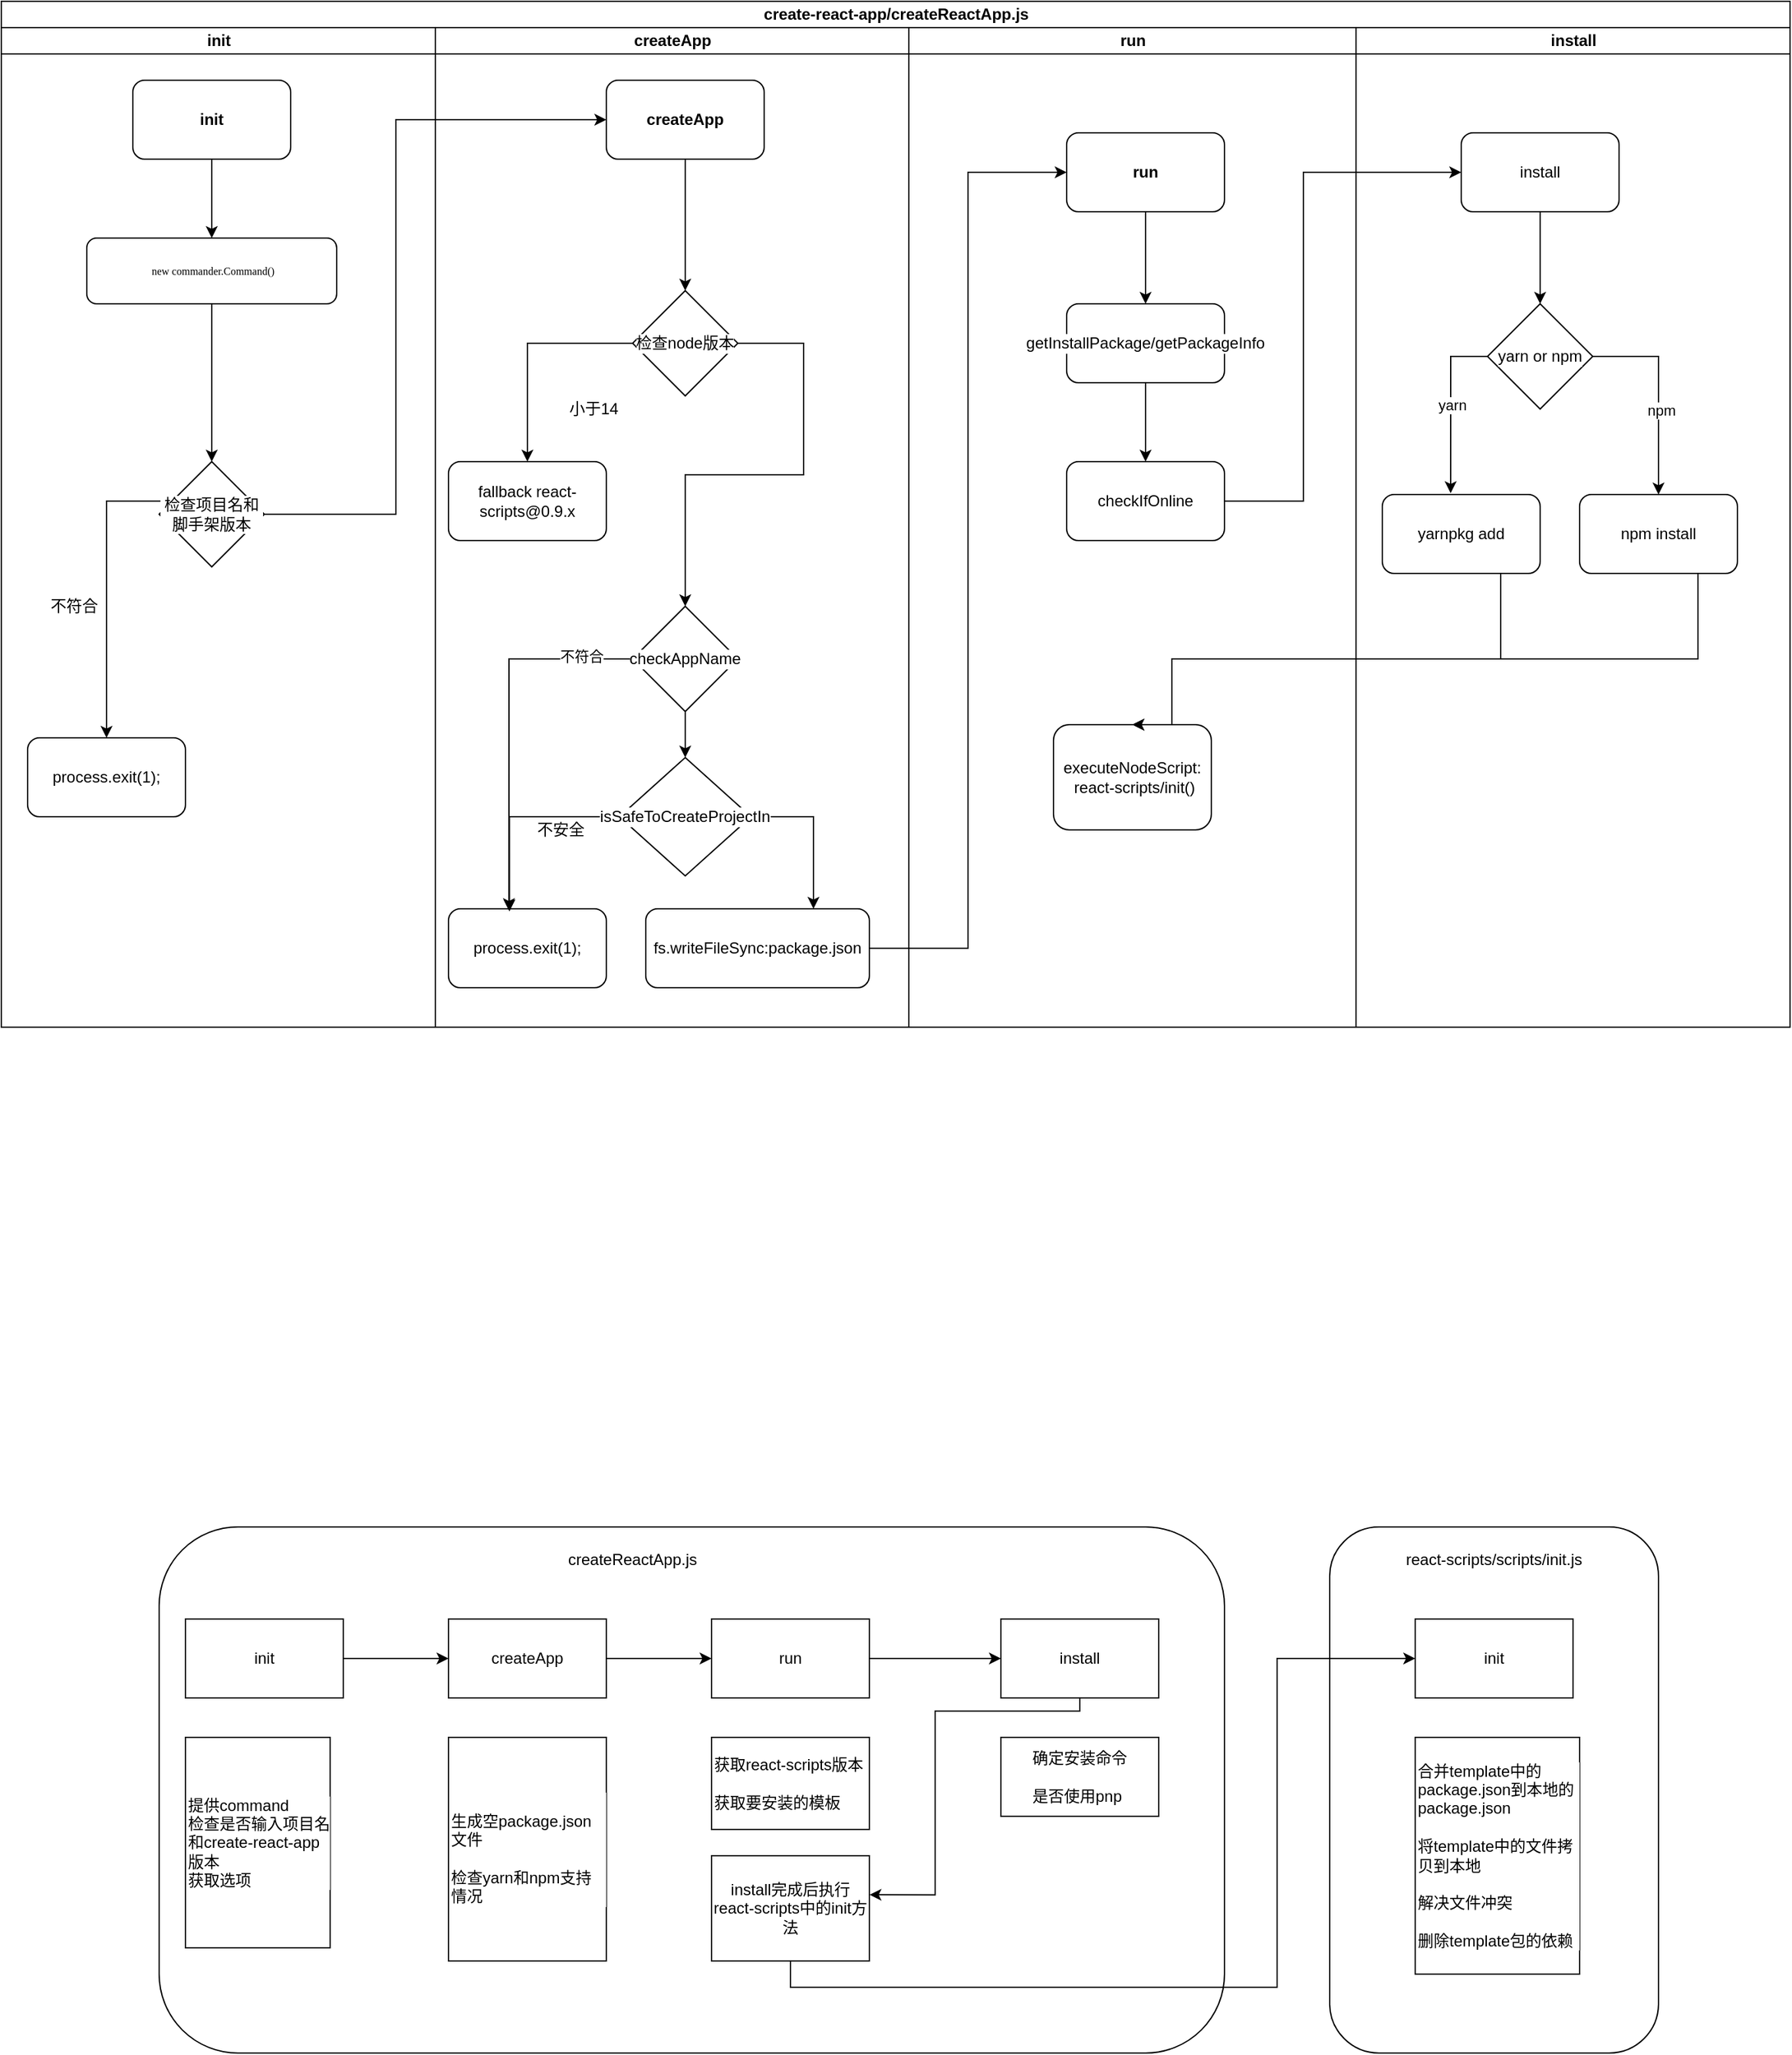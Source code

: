 <mxfile version="15.5.9" type="github">
  <diagram name="Page-1" id="74e2e168-ea6b-b213-b513-2b3c1d86103e">
    <mxGraphModel dx="1959" dy="662" grid="1" gridSize="10" guides="1" tooltips="1" connect="1" arrows="1" fold="1" page="1" pageScale="1" pageWidth="1100" pageHeight="850" background="none" math="0" shadow="0">
      <root>
        <mxCell id="0" />
        <mxCell id="1" parent="0" />
        <mxCell id="z6YjeSEmc34uNPCmeLSA-94" value="" style="rounded=1;whiteSpace=wrap;html=1;labelBackgroundColor=#FFFFFF;align=left;" vertex="1" parent="1">
          <mxGeometry x="680" y="1190" width="250" height="400" as="geometry" />
        </mxCell>
        <mxCell id="z6YjeSEmc34uNPCmeLSA-79" value="" style="rounded=1;whiteSpace=wrap;html=1;labelBackgroundColor=#FFFFFF;" vertex="1" parent="1">
          <mxGeometry x="-210" y="1190" width="810" height="400" as="geometry" />
        </mxCell>
        <mxCell id="77e6c97f196da883-1" value="&lt;span style=&quot;font-family: &amp;#34;helvetica&amp;#34; ; font-size: 12px&quot;&gt;create-react-app/createReactApp.js&lt;/span&gt;" style="swimlane;html=1;childLayout=stackLayout;startSize=20;rounded=0;shadow=0;labelBackgroundColor=none;strokeWidth=1;fontFamily=Verdana;fontSize=8;align=center;" parent="1" vertex="1">
          <mxGeometry x="-330" y="30" width="1360" height="780" as="geometry">
            <mxRectangle x="70" y="40" width="60" height="20" as="alternateBounds" />
          </mxGeometry>
        </mxCell>
        <mxCell id="77e6c97f196da883-2" value="init" style="swimlane;html=1;startSize=20;" parent="77e6c97f196da883-1" vertex="1">
          <mxGeometry y="20" width="330" height="760" as="geometry">
            <mxRectangle y="20" width="30" height="730" as="alternateBounds" />
          </mxGeometry>
        </mxCell>
        <mxCell id="z6YjeSEmc34uNPCmeLSA-3" value="" style="edgeStyle=orthogonalEdgeStyle;rounded=0;orthogonalLoop=1;jettySize=auto;html=1;" edge="1" parent="77e6c97f196da883-2" source="77e6c97f196da883-8" target="z6YjeSEmc34uNPCmeLSA-2">
          <mxGeometry relative="1" as="geometry" />
        </mxCell>
        <object label="&lt;span style=&quot;font-size: 8px&quot;&gt;&amp;nbsp;new commander.Command()&lt;/span&gt;" id="77e6c97f196da883-8">
          <mxCell style="rounded=1;whiteSpace=wrap;html=1;shadow=0;labelBackgroundColor=none;strokeWidth=1;fontFamily=Verdana;fontSize=8;align=center;" parent="77e6c97f196da883-2" vertex="1">
            <mxGeometry x="65" y="160" width="190" height="50" as="geometry" />
          </mxCell>
        </object>
        <mxCell id="z6YjeSEmc34uNPCmeLSA-51" style="edgeStyle=orthogonalEdgeStyle;rounded=0;orthogonalLoop=1;jettySize=auto;html=1;entryX=0.5;entryY=0;entryDx=0;entryDy=0;" edge="1" parent="77e6c97f196da883-2" source="z6YjeSEmc34uNPCmeLSA-2" target="z6YjeSEmc34uNPCmeLSA-4">
          <mxGeometry relative="1" as="geometry">
            <Array as="points">
              <mxPoint x="80" y="360" />
              <mxPoint x="80" y="540" />
            </Array>
          </mxGeometry>
        </mxCell>
        <mxCell id="z6YjeSEmc34uNPCmeLSA-2" value="检查项目名和脚手架版本" style="rhombus;whiteSpace=wrap;html=1;labelBackgroundColor=#FFFFFF;" vertex="1" parent="77e6c97f196da883-2">
          <mxGeometry x="120" y="330" width="80" height="80" as="geometry" />
        </mxCell>
        <mxCell id="z6YjeSEmc34uNPCmeLSA-4" value="process.exit(1);" style="rounded=1;whiteSpace=wrap;html=1;labelBackgroundColor=#FFFFFF;" vertex="1" parent="77e6c97f196da883-2">
          <mxGeometry x="20" y="540" width="120" height="60" as="geometry" />
        </mxCell>
        <mxCell id="z6YjeSEmc34uNPCmeLSA-8" style="edgeStyle=orthogonalEdgeStyle;rounded=0;orthogonalLoop=1;jettySize=auto;html=1;entryX=0.5;entryY=0;entryDx=0;entryDy=0;" edge="1" parent="77e6c97f196da883-2" source="z6YjeSEmc34uNPCmeLSA-7" target="77e6c97f196da883-8">
          <mxGeometry relative="1" as="geometry" />
        </mxCell>
        <mxCell id="z6YjeSEmc34uNPCmeLSA-7" value="&lt;b&gt;init&lt;/b&gt;" style="rounded=1;whiteSpace=wrap;html=1;labelBackgroundColor=#FFFFFF;" vertex="1" parent="77e6c97f196da883-2">
          <mxGeometry x="100" y="40" width="120" height="60" as="geometry" />
        </mxCell>
        <mxCell id="z6YjeSEmc34uNPCmeLSA-49" value="不符合" style="text;html=1;align=center;verticalAlign=middle;resizable=0;points=[];autosize=1;strokeColor=none;fillColor=none;" vertex="1" parent="77e6c97f196da883-2">
          <mxGeometry x="30" y="430" width="50" height="20" as="geometry" />
        </mxCell>
        <mxCell id="77e6c97f196da883-4" value="createApp" style="swimlane;html=1;startSize=20;" parent="77e6c97f196da883-1" vertex="1">
          <mxGeometry x="330" y="20" width="360" height="760" as="geometry" />
        </mxCell>
        <mxCell id="z6YjeSEmc34uNPCmeLSA-53" style="edgeStyle=orthogonalEdgeStyle;rounded=0;orthogonalLoop=1;jettySize=auto;html=1;entryX=0.5;entryY=0;entryDx=0;entryDy=0;" edge="1" parent="77e6c97f196da883-4" source="z6YjeSEmc34uNPCmeLSA-25" target="z6YjeSEmc34uNPCmeLSA-26">
          <mxGeometry relative="1" as="geometry" />
        </mxCell>
        <mxCell id="z6YjeSEmc34uNPCmeLSA-25" value="&lt;b&gt;createApp&lt;/b&gt;" style="rounded=1;whiteSpace=wrap;html=1;labelBackgroundColor=#FFFFFF;" vertex="1" parent="77e6c97f196da883-4">
          <mxGeometry x="130" y="40" width="120" height="60" as="geometry" />
        </mxCell>
        <mxCell id="z6YjeSEmc34uNPCmeLSA-29" style="edgeStyle=orthogonalEdgeStyle;rounded=0;orthogonalLoop=1;jettySize=auto;html=1;entryX=0.5;entryY=0;entryDx=0;entryDy=0;" edge="1" parent="77e6c97f196da883-4" source="z6YjeSEmc34uNPCmeLSA-26" target="z6YjeSEmc34uNPCmeLSA-30">
          <mxGeometry relative="1" as="geometry">
            <mxPoint x="80" y="280" as="targetPoint" />
            <Array as="points">
              <mxPoint x="70" y="240" />
            </Array>
          </mxGeometry>
        </mxCell>
        <mxCell id="z6YjeSEmc34uNPCmeLSA-56" style="edgeStyle=orthogonalEdgeStyle;rounded=0;orthogonalLoop=1;jettySize=auto;html=1;entryX=0.5;entryY=0;entryDx=0;entryDy=0;" edge="1" parent="77e6c97f196da883-4" source="z6YjeSEmc34uNPCmeLSA-26" target="z6YjeSEmc34uNPCmeLSA-58">
          <mxGeometry relative="1" as="geometry">
            <mxPoint x="280" y="330" as="targetPoint" />
            <Array as="points">
              <mxPoint x="280" y="240" />
              <mxPoint x="280" y="340" />
              <mxPoint x="190" y="340" />
            </Array>
          </mxGeometry>
        </mxCell>
        <mxCell id="z6YjeSEmc34uNPCmeLSA-26" value="检查node版本" style="rhombus;whiteSpace=wrap;html=1;labelBackgroundColor=#FFFFFF;" vertex="1" parent="77e6c97f196da883-4">
          <mxGeometry x="150" y="200" width="80" height="80" as="geometry" />
        </mxCell>
        <mxCell id="z6YjeSEmc34uNPCmeLSA-30" value="&lt;span&gt;fallback react-scripts@0.9.x&lt;/span&gt;" style="rounded=1;whiteSpace=wrap;html=1;labelBackgroundColor=#FFFFFF;" vertex="1" parent="77e6c97f196da883-4">
          <mxGeometry x="10" y="330" width="120" height="60" as="geometry" />
        </mxCell>
        <mxCell id="z6YjeSEmc34uNPCmeLSA-33" value="&lt;span&gt;process.exit(1);&lt;/span&gt;" style="rounded=1;whiteSpace=wrap;html=1;labelBackgroundColor=#FFFFFF;" vertex="1" parent="77e6c97f196da883-4">
          <mxGeometry x="10" y="670" width="120" height="60" as="geometry" />
        </mxCell>
        <mxCell id="z6YjeSEmc34uNPCmeLSA-64" style="edgeStyle=orthogonalEdgeStyle;rounded=0;orthogonalLoop=1;jettySize=auto;html=1;entryX=0.386;entryY=0.033;entryDx=0;entryDy=0;entryPerimeter=0;" edge="1" parent="77e6c97f196da883-4" source="z6YjeSEmc34uNPCmeLSA-35" target="z6YjeSEmc34uNPCmeLSA-33">
          <mxGeometry relative="1" as="geometry" />
        </mxCell>
        <mxCell id="z6YjeSEmc34uNPCmeLSA-67" style="edgeStyle=orthogonalEdgeStyle;rounded=0;orthogonalLoop=1;jettySize=auto;html=1;entryX=0.75;entryY=0;entryDx=0;entryDy=0;" edge="1" parent="77e6c97f196da883-4" source="z6YjeSEmc34uNPCmeLSA-35" target="z6YjeSEmc34uNPCmeLSA-36">
          <mxGeometry relative="1" as="geometry">
            <Array as="points">
              <mxPoint x="288" y="600" />
            </Array>
          </mxGeometry>
        </mxCell>
        <mxCell id="z6YjeSEmc34uNPCmeLSA-35" value="&lt;span&gt;isSafeToCreateProjectIn&lt;/span&gt;" style="rhombus;whiteSpace=wrap;html=1;labelBackgroundColor=#FFFFFF;" vertex="1" parent="77e6c97f196da883-4">
          <mxGeometry x="140" y="555" width="100" height="90" as="geometry" />
        </mxCell>
        <mxCell id="z6YjeSEmc34uNPCmeLSA-36" value="fs.writeFileSync:package.json" style="rounded=1;whiteSpace=wrap;html=1;labelBackgroundColor=#FFFFFF;" vertex="1" parent="77e6c97f196da883-4">
          <mxGeometry x="160" y="670" width="170" height="60" as="geometry" />
        </mxCell>
        <mxCell id="z6YjeSEmc34uNPCmeLSA-59" style="edgeStyle=orthogonalEdgeStyle;rounded=0;orthogonalLoop=1;jettySize=auto;html=1;entryX=0.383;entryY=0.017;entryDx=0;entryDy=0;entryPerimeter=0;" edge="1" parent="77e6c97f196da883-4" source="z6YjeSEmc34uNPCmeLSA-58" target="z6YjeSEmc34uNPCmeLSA-33">
          <mxGeometry relative="1" as="geometry" />
        </mxCell>
        <mxCell id="z6YjeSEmc34uNPCmeLSA-60" value="不符合" style="edgeLabel;html=1;align=center;verticalAlign=middle;resizable=0;points=[];" vertex="1" connectable="0" parent="z6YjeSEmc34uNPCmeLSA-59">
          <mxGeometry x="-0.722" y="-2" relative="1" as="geometry">
            <mxPoint as="offset" />
          </mxGeometry>
        </mxCell>
        <mxCell id="z6YjeSEmc34uNPCmeLSA-61" style="edgeStyle=orthogonalEdgeStyle;rounded=0;orthogonalLoop=1;jettySize=auto;html=1;entryX=0.5;entryY=0;entryDx=0;entryDy=0;" edge="1" parent="77e6c97f196da883-4" source="z6YjeSEmc34uNPCmeLSA-58" target="z6YjeSEmc34uNPCmeLSA-35">
          <mxGeometry relative="1" as="geometry" />
        </mxCell>
        <mxCell id="z6YjeSEmc34uNPCmeLSA-58" value="&lt;span&gt;checkAppName&lt;/span&gt;" style="rhombus;whiteSpace=wrap;html=1;labelBackgroundColor=#FFFFFF;" vertex="1" parent="77e6c97f196da883-4">
          <mxGeometry x="150" y="440" width="80" height="80" as="geometry" />
        </mxCell>
        <mxCell id="z6YjeSEmc34uNPCmeLSA-65" value="不安全" style="text;html=1;align=center;verticalAlign=middle;resizable=0;points=[];autosize=1;strokeColor=none;fillColor=none;" vertex="1" parent="77e6c97f196da883-4">
          <mxGeometry x="70" y="600" width="50" height="20" as="geometry" />
        </mxCell>
        <mxCell id="77e6c97f196da883-5" value="run" style="swimlane;html=1;startSize=20;" parent="77e6c97f196da883-1" vertex="1">
          <mxGeometry x="690" y="20" width="340" height="760" as="geometry" />
        </mxCell>
        <mxCell id="z6YjeSEmc34uNPCmeLSA-69" style="edgeStyle=orthogonalEdgeStyle;rounded=0;orthogonalLoop=1;jettySize=auto;html=1;" edge="1" parent="77e6c97f196da883-5" source="z6YjeSEmc34uNPCmeLSA-37" target="z6YjeSEmc34uNPCmeLSA-38">
          <mxGeometry relative="1" as="geometry" />
        </mxCell>
        <mxCell id="z6YjeSEmc34uNPCmeLSA-37" value="&lt;b&gt;run&lt;/b&gt;" style="rounded=1;whiteSpace=wrap;html=1;labelBackgroundColor=#FFFFFF;" vertex="1" parent="77e6c97f196da883-5">
          <mxGeometry x="120" y="80" width="120" height="60" as="geometry" />
        </mxCell>
        <mxCell id="z6YjeSEmc34uNPCmeLSA-70" style="edgeStyle=orthogonalEdgeStyle;rounded=0;orthogonalLoop=1;jettySize=auto;html=1;entryX=0.5;entryY=0;entryDx=0;entryDy=0;" edge="1" parent="77e6c97f196da883-5" source="z6YjeSEmc34uNPCmeLSA-38" target="z6YjeSEmc34uNPCmeLSA-39">
          <mxGeometry relative="1" as="geometry" />
        </mxCell>
        <mxCell id="z6YjeSEmc34uNPCmeLSA-38" value="getInstallPackage/getPackageInfo" style="rounded=1;whiteSpace=wrap;html=1;labelBackgroundColor=#FFFFFF;" vertex="1" parent="77e6c97f196da883-5">
          <mxGeometry x="120" y="210" width="120" height="60" as="geometry" />
        </mxCell>
        <mxCell id="z6YjeSEmc34uNPCmeLSA-39" value="checkIfOnline" style="rounded=1;whiteSpace=wrap;html=1;labelBackgroundColor=#FFFFFF;" vertex="1" parent="77e6c97f196da883-5">
          <mxGeometry x="120" y="330" width="120" height="60" as="geometry" />
        </mxCell>
        <mxCell id="z6YjeSEmc34uNPCmeLSA-43" value="executeNodeScript:&lt;br&gt;&amp;nbsp;react-scripts/init()" style="rounded=1;whiteSpace=wrap;html=1;labelBackgroundColor=#FFFFFF;" vertex="1" parent="77e6c97f196da883-5">
          <mxGeometry x="110" y="530" width="120" height="80" as="geometry" />
        </mxCell>
        <mxCell id="77e6c97f196da883-6" value="install" style="swimlane;html=1;startSize=20;" parent="77e6c97f196da883-1" vertex="1">
          <mxGeometry x="1030" y="20" width="330" height="760" as="geometry" />
        </mxCell>
        <mxCell id="z6YjeSEmc34uNPCmeLSA-71" style="edgeStyle=orthogonalEdgeStyle;rounded=0;orthogonalLoop=1;jettySize=auto;html=1;entryX=0.5;entryY=0;entryDx=0;entryDy=0;" edge="1" parent="77e6c97f196da883-6" source="z6YjeSEmc34uNPCmeLSA-40" target="z6YjeSEmc34uNPCmeLSA-44">
          <mxGeometry relative="1" as="geometry" />
        </mxCell>
        <mxCell id="z6YjeSEmc34uNPCmeLSA-40" value="install" style="rounded=1;whiteSpace=wrap;html=1;labelBackgroundColor=#FFFFFF;" vertex="1" parent="77e6c97f196da883-6">
          <mxGeometry x="80" y="80" width="120" height="60" as="geometry" />
        </mxCell>
        <mxCell id="z6YjeSEmc34uNPCmeLSA-72" style="edgeStyle=orthogonalEdgeStyle;rounded=0;orthogonalLoop=1;jettySize=auto;html=1;entryX=0.433;entryY=-0.017;entryDx=0;entryDy=0;entryPerimeter=0;" edge="1" parent="77e6c97f196da883-6" source="z6YjeSEmc34uNPCmeLSA-44" target="z6YjeSEmc34uNPCmeLSA-45">
          <mxGeometry relative="1" as="geometry">
            <Array as="points">
              <mxPoint x="72" y="250" />
            </Array>
          </mxGeometry>
        </mxCell>
        <mxCell id="z6YjeSEmc34uNPCmeLSA-74" value="yarn" style="edgeLabel;html=1;align=center;verticalAlign=middle;resizable=0;points=[];" vertex="1" connectable="0" parent="z6YjeSEmc34uNPCmeLSA-72">
          <mxGeometry x="-0.015" y="1" relative="1" as="geometry">
            <mxPoint as="offset" />
          </mxGeometry>
        </mxCell>
        <mxCell id="z6YjeSEmc34uNPCmeLSA-73" style="edgeStyle=orthogonalEdgeStyle;rounded=0;orthogonalLoop=1;jettySize=auto;html=1;entryX=0.5;entryY=0;entryDx=0;entryDy=0;" edge="1" parent="77e6c97f196da883-6" source="z6YjeSEmc34uNPCmeLSA-44" target="z6YjeSEmc34uNPCmeLSA-46">
          <mxGeometry relative="1" as="geometry">
            <Array as="points">
              <mxPoint x="230" y="250" />
            </Array>
          </mxGeometry>
        </mxCell>
        <mxCell id="z6YjeSEmc34uNPCmeLSA-75" value="npm" style="edgeLabel;html=1;align=center;verticalAlign=middle;resizable=0;points=[];" vertex="1" connectable="0" parent="z6YjeSEmc34uNPCmeLSA-73">
          <mxGeometry x="0.174" y="2" relative="1" as="geometry">
            <mxPoint as="offset" />
          </mxGeometry>
        </mxCell>
        <mxCell id="z6YjeSEmc34uNPCmeLSA-44" value="yarn or npm" style="rhombus;whiteSpace=wrap;html=1;labelBackgroundColor=#FFFFFF;" vertex="1" parent="77e6c97f196da883-6">
          <mxGeometry x="100" y="210" width="80" height="80" as="geometry" />
        </mxCell>
        <mxCell id="z6YjeSEmc34uNPCmeLSA-45" value="yarnpkg add" style="rounded=1;whiteSpace=wrap;html=1;labelBackgroundColor=#FFFFFF;" vertex="1" parent="77e6c97f196da883-6">
          <mxGeometry x="20" y="355" width="120" height="60" as="geometry" />
        </mxCell>
        <mxCell id="z6YjeSEmc34uNPCmeLSA-46" value="npm install" style="rounded=1;whiteSpace=wrap;html=1;labelBackgroundColor=#FFFFFF;" vertex="1" parent="77e6c97f196da883-6">
          <mxGeometry x="170" y="355" width="120" height="60" as="geometry" />
        </mxCell>
        <mxCell id="z6YjeSEmc34uNPCmeLSA-42" style="edgeStyle=orthogonalEdgeStyle;rounded=0;orthogonalLoop=1;jettySize=auto;html=1;entryX=0;entryY=0.5;entryDx=0;entryDy=0;" edge="1" parent="77e6c97f196da883-1" source="z6YjeSEmc34uNPCmeLSA-39" target="z6YjeSEmc34uNPCmeLSA-40">
          <mxGeometry relative="1" as="geometry">
            <Array as="points">
              <mxPoint x="990" y="380" />
              <mxPoint x="990" y="130" />
            </Array>
          </mxGeometry>
        </mxCell>
        <mxCell id="z6YjeSEmc34uNPCmeLSA-52" style="edgeStyle=orthogonalEdgeStyle;rounded=0;orthogonalLoop=1;jettySize=auto;html=1;entryX=0;entryY=0.5;entryDx=0;entryDy=0;" edge="1" parent="77e6c97f196da883-1" source="z6YjeSEmc34uNPCmeLSA-2" target="z6YjeSEmc34uNPCmeLSA-25">
          <mxGeometry relative="1" as="geometry">
            <Array as="points">
              <mxPoint x="300" y="390" />
              <mxPoint x="300" y="90" />
            </Array>
          </mxGeometry>
        </mxCell>
        <mxCell id="z6YjeSEmc34uNPCmeLSA-68" style="edgeStyle=orthogonalEdgeStyle;rounded=0;orthogonalLoop=1;jettySize=auto;html=1;entryX=0;entryY=0.5;entryDx=0;entryDy=0;" edge="1" parent="77e6c97f196da883-1" source="z6YjeSEmc34uNPCmeLSA-36" target="z6YjeSEmc34uNPCmeLSA-37">
          <mxGeometry relative="1" as="geometry" />
        </mxCell>
        <mxCell id="z6YjeSEmc34uNPCmeLSA-76" style="edgeStyle=orthogonalEdgeStyle;rounded=0;orthogonalLoop=1;jettySize=auto;html=1;entryX=0.5;entryY=0;entryDx=0;entryDy=0;" edge="1" parent="77e6c97f196da883-1" source="z6YjeSEmc34uNPCmeLSA-45" target="z6YjeSEmc34uNPCmeLSA-43">
          <mxGeometry relative="1" as="geometry">
            <Array as="points">
              <mxPoint x="1140" y="500" />
              <mxPoint x="890" y="500" />
            </Array>
          </mxGeometry>
        </mxCell>
        <mxCell id="z6YjeSEmc34uNPCmeLSA-77" style="edgeStyle=orthogonalEdgeStyle;rounded=0;orthogonalLoop=1;jettySize=auto;html=1;entryX=0.5;entryY=0;entryDx=0;entryDy=0;" edge="1" parent="77e6c97f196da883-1" source="z6YjeSEmc34uNPCmeLSA-46" target="z6YjeSEmc34uNPCmeLSA-43">
          <mxGeometry relative="1" as="geometry">
            <Array as="points">
              <mxPoint x="1290" y="500" />
              <mxPoint x="890" y="500" />
            </Array>
          </mxGeometry>
        </mxCell>
        <mxCell id="z6YjeSEmc34uNPCmeLSA-54" value="小于14" style="text;html=1;align=center;verticalAlign=middle;resizable=0;points=[];autosize=1;strokeColor=none;fillColor=none;" vertex="1" parent="1">
          <mxGeometry x="95" y="330" width="50" height="20" as="geometry" />
        </mxCell>
        <mxCell id="z6YjeSEmc34uNPCmeLSA-84" style="edgeStyle=orthogonalEdgeStyle;rounded=0;orthogonalLoop=1;jettySize=auto;html=1;entryX=0;entryY=0.5;entryDx=0;entryDy=0;" edge="1" parent="1" source="z6YjeSEmc34uNPCmeLSA-78" target="z6YjeSEmc34uNPCmeLSA-82">
          <mxGeometry relative="1" as="geometry" />
        </mxCell>
        <mxCell id="z6YjeSEmc34uNPCmeLSA-78" value="init" style="rounded=0;whiteSpace=wrap;html=1;labelBackgroundColor=#FFFFFF;" vertex="1" parent="1">
          <mxGeometry x="-190" y="1260" width="120" height="60" as="geometry" />
        </mxCell>
        <mxCell id="z6YjeSEmc34uNPCmeLSA-81" value="createReactApp.js" style="text;html=1;strokeColor=none;fillColor=none;align=center;verticalAlign=middle;whiteSpace=wrap;rounded=0;labelBackgroundColor=#FFFFFF;" vertex="1" parent="1">
          <mxGeometry x="120" y="1200" width="60" height="30" as="geometry" />
        </mxCell>
        <mxCell id="z6YjeSEmc34uNPCmeLSA-87" style="edgeStyle=orthogonalEdgeStyle;rounded=0;orthogonalLoop=1;jettySize=auto;html=1;entryX=0;entryY=0.5;entryDx=0;entryDy=0;" edge="1" parent="1" source="z6YjeSEmc34uNPCmeLSA-82" target="z6YjeSEmc34uNPCmeLSA-86">
          <mxGeometry relative="1" as="geometry" />
        </mxCell>
        <mxCell id="z6YjeSEmc34uNPCmeLSA-82" value="createApp" style="rounded=0;whiteSpace=wrap;html=1;labelBackgroundColor=#FFFFFF;" vertex="1" parent="1">
          <mxGeometry x="10" y="1260" width="120" height="60" as="geometry" />
        </mxCell>
        <mxCell id="z6YjeSEmc34uNPCmeLSA-83" value="&lt;span&gt;提供command&lt;br&gt;检查是否输入项目名和create-react-app版本&lt;br&gt;获取选项&lt;/span&gt;" style="rounded=0;whiteSpace=wrap;html=1;labelBackgroundColor=#FFFFFF;align=left;" vertex="1" parent="1">
          <mxGeometry x="-190" y="1350" width="110" height="160" as="geometry" />
        </mxCell>
        <mxCell id="z6YjeSEmc34uNPCmeLSA-85" value="&lt;br&gt;&lt;div&gt;&lt;div&gt;生成空package.json文件&lt;/div&gt;&lt;div&gt;&lt;br&gt;&lt;/div&gt;&lt;div&gt;检查yarn和npm支持情况&lt;/div&gt;&lt;/div&gt;" style="rounded=0;whiteSpace=wrap;html=1;labelBackgroundColor=#FFFFFF;align=left;" vertex="1" parent="1">
          <mxGeometry x="10" y="1350" width="120" height="170" as="geometry" />
        </mxCell>
        <mxCell id="z6YjeSEmc34uNPCmeLSA-90" style="edgeStyle=orthogonalEdgeStyle;rounded=0;orthogonalLoop=1;jettySize=auto;html=1;entryX=0;entryY=0.5;entryDx=0;entryDy=0;" edge="1" parent="1" source="z6YjeSEmc34uNPCmeLSA-86" target="z6YjeSEmc34uNPCmeLSA-89">
          <mxGeometry relative="1" as="geometry" />
        </mxCell>
        <mxCell id="z6YjeSEmc34uNPCmeLSA-86" value="run" style="rounded=0;whiteSpace=wrap;html=1;labelBackgroundColor=#FFFFFF;align=center;" vertex="1" parent="1">
          <mxGeometry x="210" y="1260" width="120" height="60" as="geometry" />
        </mxCell>
        <mxCell id="z6YjeSEmc34uNPCmeLSA-88" value="获取react-scripts版本&lt;br&gt;&lt;br&gt;获取要安装的模板" style="rounded=0;whiteSpace=wrap;html=1;labelBackgroundColor=#FFFFFF;align=left;" vertex="1" parent="1">
          <mxGeometry x="210" y="1350" width="120" height="70" as="geometry" />
        </mxCell>
        <mxCell id="z6YjeSEmc34uNPCmeLSA-93" style="edgeStyle=orthogonalEdgeStyle;rounded=0;orthogonalLoop=1;jettySize=auto;html=1;entryX=1.001;entryY=0.371;entryDx=0;entryDy=0;entryPerimeter=0;" edge="1" parent="1" source="z6YjeSEmc34uNPCmeLSA-89" target="z6YjeSEmc34uNPCmeLSA-91">
          <mxGeometry relative="1" as="geometry">
            <Array as="points">
              <mxPoint x="490" y="1330" />
              <mxPoint x="380" y="1330" />
              <mxPoint x="380" y="1470" />
            </Array>
          </mxGeometry>
        </mxCell>
        <mxCell id="z6YjeSEmc34uNPCmeLSA-89" value="install" style="rounded=0;whiteSpace=wrap;html=1;labelBackgroundColor=#FFFFFF;align=center;" vertex="1" parent="1">
          <mxGeometry x="430" y="1260" width="120" height="60" as="geometry" />
        </mxCell>
        <mxCell id="z6YjeSEmc34uNPCmeLSA-101" style="edgeStyle=orthogonalEdgeStyle;rounded=0;orthogonalLoop=1;jettySize=auto;html=1;entryX=0;entryY=0.5;entryDx=0;entryDy=0;" edge="1" parent="1" source="z6YjeSEmc34uNPCmeLSA-91" target="z6YjeSEmc34uNPCmeLSA-95">
          <mxGeometry relative="1" as="geometry">
            <Array as="points">
              <mxPoint x="270" y="1540" />
              <mxPoint x="640" y="1540" />
              <mxPoint x="640" y="1290" />
            </Array>
          </mxGeometry>
        </mxCell>
        <mxCell id="z6YjeSEmc34uNPCmeLSA-91" value="&lt;span style=&quot;text-align: left&quot;&gt;install完成后执行react-scripts中的init方法&lt;/span&gt;" style="rounded=0;whiteSpace=wrap;html=1;labelBackgroundColor=#FFFFFF;align=center;" vertex="1" parent="1">
          <mxGeometry x="210" y="1440" width="120" height="80" as="geometry" />
        </mxCell>
        <mxCell id="z6YjeSEmc34uNPCmeLSA-92" value="&lt;div style=&quot;text-align: left&quot;&gt;确定安装命令&lt;/div&gt;&lt;div style=&quot;text-align: left&quot;&gt;&lt;br&gt;&lt;/div&gt;&lt;div style=&quot;text-align: left&quot;&gt;是否使用pnp&lt;/div&gt;" style="rounded=0;whiteSpace=wrap;html=1;labelBackgroundColor=#FFFFFF;align=center;" vertex="1" parent="1">
          <mxGeometry x="430" y="1350" width="120" height="60" as="geometry" />
        </mxCell>
        <mxCell id="z6YjeSEmc34uNPCmeLSA-95" value="init" style="rounded=0;whiteSpace=wrap;html=1;labelBackgroundColor=#FFFFFF;align=center;" vertex="1" parent="1">
          <mxGeometry x="745" y="1260" width="120" height="60" as="geometry" />
        </mxCell>
        <mxCell id="z6YjeSEmc34uNPCmeLSA-96" value="react-scripts/scripts/init.js" style="text;html=1;strokeColor=none;fillColor=none;align=center;verticalAlign=middle;whiteSpace=wrap;rounded=0;labelBackgroundColor=#FFFFFF;" vertex="1" parent="1">
          <mxGeometry x="705" y="1205" width="200" height="20" as="geometry" />
        </mxCell>
        <mxCell id="z6YjeSEmc34uNPCmeLSA-97" value="合并template中的package.json到本地的package.json&lt;br&gt;&lt;br&gt;将template中的文件拷贝到本地&lt;br&gt;&lt;br&gt;解决文件冲突&lt;br&gt;&lt;br&gt;删除template包的依赖" style="rounded=0;whiteSpace=wrap;html=1;labelBackgroundColor=#FFFFFF;align=left;" vertex="1" parent="1">
          <mxGeometry x="745" y="1350" width="125" height="180" as="geometry" />
        </mxCell>
      </root>
    </mxGraphModel>
  </diagram>
</mxfile>
